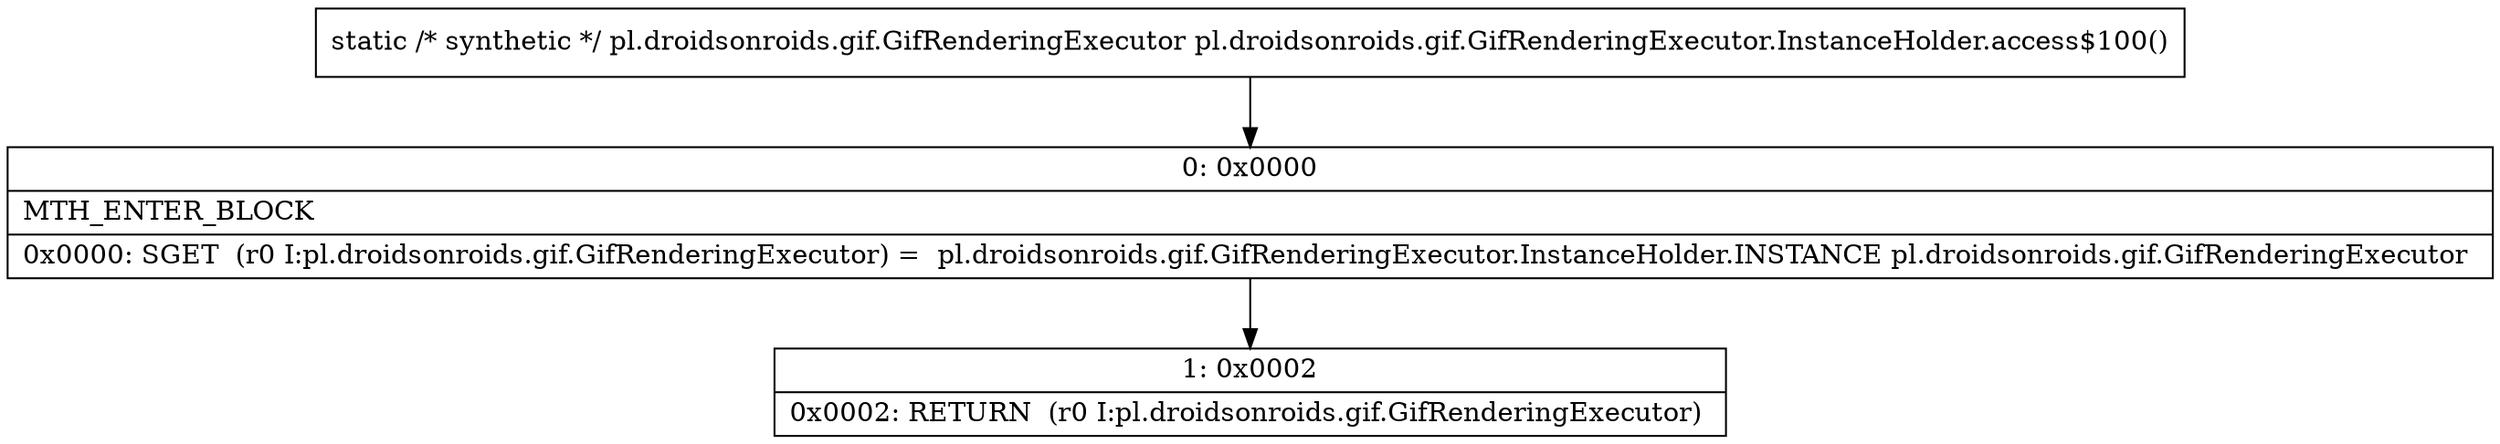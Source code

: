 digraph "CFG forpl.droidsonroids.gif.GifRenderingExecutor.InstanceHolder.access$100()Lpl\/droidsonroids\/gif\/GifRenderingExecutor;" {
Node_0 [shape=record,label="{0\:\ 0x0000|MTH_ENTER_BLOCK\l|0x0000: SGET  (r0 I:pl.droidsonroids.gif.GifRenderingExecutor) =  pl.droidsonroids.gif.GifRenderingExecutor.InstanceHolder.INSTANCE pl.droidsonroids.gif.GifRenderingExecutor \l}"];
Node_1 [shape=record,label="{1\:\ 0x0002|0x0002: RETURN  (r0 I:pl.droidsonroids.gif.GifRenderingExecutor) \l}"];
MethodNode[shape=record,label="{static \/* synthetic *\/ pl.droidsonroids.gif.GifRenderingExecutor pl.droidsonroids.gif.GifRenderingExecutor.InstanceHolder.access$100() }"];
MethodNode -> Node_0;
Node_0 -> Node_1;
}

